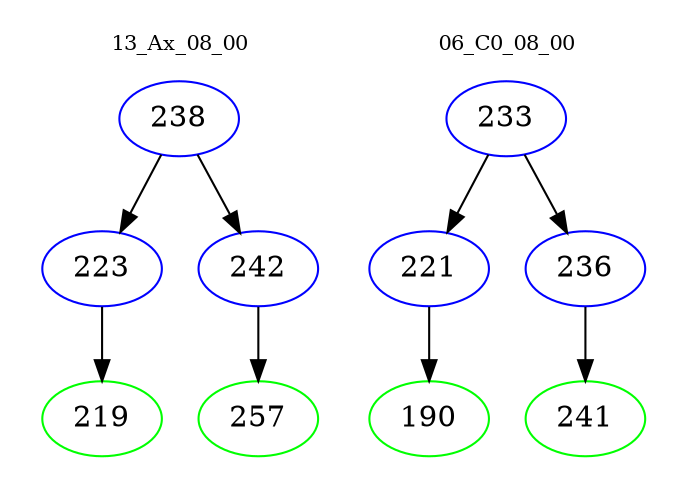 digraph{
subgraph cluster_0 {
color = white
label = "13_Ax_08_00";
fontsize=10;
T0_238 [label="238", color="blue"]
T0_238 -> T0_223 [color="black"]
T0_223 [label="223", color="blue"]
T0_223 -> T0_219 [color="black"]
T0_219 [label="219", color="green"]
T0_238 -> T0_242 [color="black"]
T0_242 [label="242", color="blue"]
T0_242 -> T0_257 [color="black"]
T0_257 [label="257", color="green"]
}
subgraph cluster_1 {
color = white
label = "06_C0_08_00";
fontsize=10;
T1_233 [label="233", color="blue"]
T1_233 -> T1_221 [color="black"]
T1_221 [label="221", color="blue"]
T1_221 -> T1_190 [color="black"]
T1_190 [label="190", color="green"]
T1_233 -> T1_236 [color="black"]
T1_236 [label="236", color="blue"]
T1_236 -> T1_241 [color="black"]
T1_241 [label="241", color="green"]
}
}
